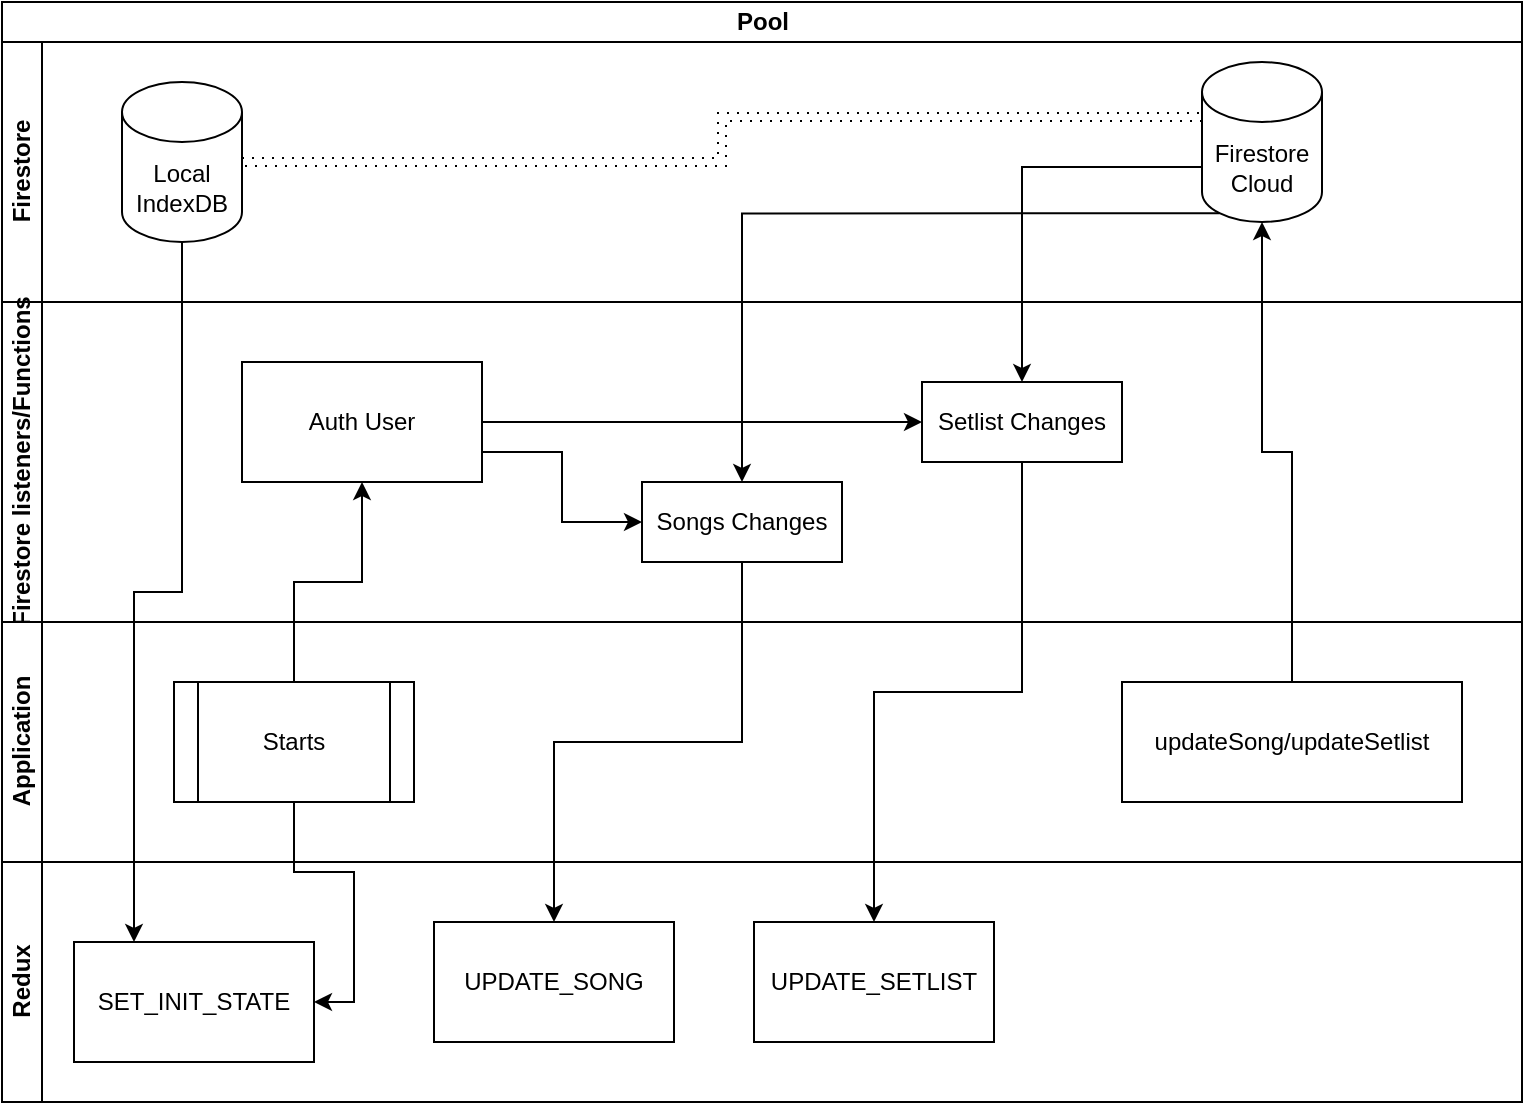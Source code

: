 <mxfile version="13.7.6" type="github">
  <diagram id="C5RBs43oDa-KdzZeNtuy" name="Page-1">
    <mxGraphModel dx="1422" dy="745" grid="1" gridSize="10" guides="1" tooltips="1" connect="1" arrows="1" fold="1" page="1" pageScale="1" pageWidth="827" pageHeight="1169" math="0" shadow="0">
      <root>
        <mxCell id="WIyWlLk6GJQsqaUBKTNV-0" />
        <mxCell id="WIyWlLk6GJQsqaUBKTNV-1" parent="WIyWlLk6GJQsqaUBKTNV-0" />
        <mxCell id="CNceloM9hNiz_6qwrB2_-0" value="Pool" style="swimlane;html=1;childLayout=stackLayout;resizeParent=1;resizeParentMax=0;horizontal=1;startSize=20;horizontalStack=0;" vertex="1" parent="WIyWlLk6GJQsqaUBKTNV-1">
          <mxGeometry x="20" y="40" width="760" height="550" as="geometry" />
        </mxCell>
        <mxCell id="CNceloM9hNiz_6qwrB2_-1" value="Firestore" style="swimlane;html=1;startSize=20;horizontal=0;" vertex="1" parent="CNceloM9hNiz_6qwrB2_-0">
          <mxGeometry y="20" width="760" height="130" as="geometry" />
        </mxCell>
        <mxCell id="CNceloM9hNiz_6qwrB2_-27" style="edgeStyle=orthogonalEdgeStyle;rounded=0;orthogonalLoop=1;jettySize=auto;html=1;exitX=1;exitY=0.5;exitDx=0;exitDy=0;exitPerimeter=0;entryX=0;entryY=0;entryDx=0;entryDy=27.5;entryPerimeter=0;dashed=1;dashPattern=1 4;shape=link;" edge="1" parent="CNceloM9hNiz_6qwrB2_-1" source="CNceloM9hNiz_6qwrB2_-5" target="CNceloM9hNiz_6qwrB2_-21">
          <mxGeometry relative="1" as="geometry" />
        </mxCell>
        <mxCell id="CNceloM9hNiz_6qwrB2_-21" value="Firestore Cloud" style="shape=cylinder3;whiteSpace=wrap;html=1;boundedLbl=1;backgroundOutline=1;size=15;" vertex="1" parent="CNceloM9hNiz_6qwrB2_-1">
          <mxGeometry x="600" y="10" width="60" height="80" as="geometry" />
        </mxCell>
        <mxCell id="CNceloM9hNiz_6qwrB2_-5" value="Local IndexDB" style="shape=cylinder3;whiteSpace=wrap;html=1;boundedLbl=1;backgroundOutline=1;size=15;" vertex="1" parent="CNceloM9hNiz_6qwrB2_-1">
          <mxGeometry x="60" y="20" width="60" height="80" as="geometry" />
        </mxCell>
        <mxCell id="CNceloM9hNiz_6qwrB2_-2" value="Firestore listeners/Functions" style="swimlane;html=1;startSize=20;horizontal=0;" vertex="1" parent="CNceloM9hNiz_6qwrB2_-0">
          <mxGeometry y="150" width="760" height="160" as="geometry" />
        </mxCell>
        <mxCell id="CNceloM9hNiz_6qwrB2_-15" style="edgeStyle=orthogonalEdgeStyle;rounded=0;orthogonalLoop=1;jettySize=auto;html=1;exitX=1;exitY=0.75;exitDx=0;exitDy=0;entryX=0;entryY=0.5;entryDx=0;entryDy=0;" edge="1" parent="CNceloM9hNiz_6qwrB2_-2" source="CNceloM9hNiz_6qwrB2_-10" target="CNceloM9hNiz_6qwrB2_-14">
          <mxGeometry relative="1" as="geometry" />
        </mxCell>
        <mxCell id="CNceloM9hNiz_6qwrB2_-13" value="" style="edgeStyle=orthogonalEdgeStyle;rounded=0;orthogonalLoop=1;jettySize=auto;html=1;" edge="1" parent="CNceloM9hNiz_6qwrB2_-2" source="CNceloM9hNiz_6qwrB2_-10" target="CNceloM9hNiz_6qwrB2_-12">
          <mxGeometry relative="1" as="geometry" />
        </mxCell>
        <mxCell id="CNceloM9hNiz_6qwrB2_-12" value="Setlist Changes" style="rounded=0;whiteSpace=wrap;html=1;" vertex="1" parent="CNceloM9hNiz_6qwrB2_-2">
          <mxGeometry x="460" y="40" width="100" height="40" as="geometry" />
        </mxCell>
        <mxCell id="CNceloM9hNiz_6qwrB2_-10" value="Auth User" style="rounded=0;whiteSpace=wrap;html=1;" vertex="1" parent="CNceloM9hNiz_6qwrB2_-2">
          <mxGeometry x="120" y="30" width="120" height="60" as="geometry" />
        </mxCell>
        <mxCell id="CNceloM9hNiz_6qwrB2_-14" value="Songs Changes" style="rounded=0;whiteSpace=wrap;html=1;" vertex="1" parent="CNceloM9hNiz_6qwrB2_-2">
          <mxGeometry x="320" y="90" width="100" height="40" as="geometry" />
        </mxCell>
        <mxCell id="CNceloM9hNiz_6qwrB2_-6" value="Application" style="swimlane;html=1;startSize=20;horizontal=0;" vertex="1" parent="CNceloM9hNiz_6qwrB2_-0">
          <mxGeometry y="310" width="760" height="120" as="geometry" />
        </mxCell>
        <mxCell id="CNceloM9hNiz_6qwrB2_-7" value="Starts" style="shape=process;whiteSpace=wrap;html=1;backgroundOutline=1;" vertex="1" parent="CNceloM9hNiz_6qwrB2_-6">
          <mxGeometry x="86" y="30" width="120" height="60" as="geometry" />
        </mxCell>
        <mxCell id="CNceloM9hNiz_6qwrB2_-20" value="updateSong/updateSetlist" style="rounded=0;whiteSpace=wrap;html=1;" vertex="1" parent="CNceloM9hNiz_6qwrB2_-6">
          <mxGeometry x="560" y="30" width="170" height="60" as="geometry" />
        </mxCell>
        <mxCell id="CNceloM9hNiz_6qwrB2_-3" value="Redux" style="swimlane;html=1;startSize=20;horizontal=0;" vertex="1" parent="CNceloM9hNiz_6qwrB2_-0">
          <mxGeometry y="430" width="760" height="120" as="geometry" />
        </mxCell>
        <mxCell id="CNceloM9hNiz_6qwrB2_-16" value="UPDATE_SONG" style="rounded=0;whiteSpace=wrap;html=1;" vertex="1" parent="CNceloM9hNiz_6qwrB2_-3">
          <mxGeometry x="216" y="30" width="120" height="60" as="geometry" />
        </mxCell>
        <mxCell id="CNceloM9hNiz_6qwrB2_-18" value="UPDATE_SETLIST" style="rounded=0;whiteSpace=wrap;html=1;" vertex="1" parent="CNceloM9hNiz_6qwrB2_-3">
          <mxGeometry x="376" y="30" width="120" height="60" as="geometry" />
        </mxCell>
        <mxCell id="CNceloM9hNiz_6qwrB2_-4" value="SET_INIT_STATE" style="rounded=0;whiteSpace=wrap;html=1;" vertex="1" parent="CNceloM9hNiz_6qwrB2_-3">
          <mxGeometry x="36" y="40" width="120" height="60" as="geometry" />
        </mxCell>
        <mxCell id="CNceloM9hNiz_6qwrB2_-8" style="edgeStyle=orthogonalEdgeStyle;rounded=0;orthogonalLoop=1;jettySize=auto;html=1;entryX=1;entryY=0.5;entryDx=0;entryDy=0;" edge="1" parent="CNceloM9hNiz_6qwrB2_-0" source="CNceloM9hNiz_6qwrB2_-7" target="CNceloM9hNiz_6qwrB2_-4">
          <mxGeometry relative="1" as="geometry" />
        </mxCell>
        <mxCell id="CNceloM9hNiz_6qwrB2_-9" style="edgeStyle=orthogonalEdgeStyle;rounded=0;orthogonalLoop=1;jettySize=auto;html=1;entryX=0.25;entryY=0;entryDx=0;entryDy=0;" edge="1" parent="CNceloM9hNiz_6qwrB2_-0" source="CNceloM9hNiz_6qwrB2_-5" target="CNceloM9hNiz_6qwrB2_-4">
          <mxGeometry relative="1" as="geometry" />
        </mxCell>
        <mxCell id="CNceloM9hNiz_6qwrB2_-11" style="edgeStyle=orthogonalEdgeStyle;rounded=0;orthogonalLoop=1;jettySize=auto;html=1;" edge="1" parent="CNceloM9hNiz_6qwrB2_-0" source="CNceloM9hNiz_6qwrB2_-7" target="CNceloM9hNiz_6qwrB2_-10">
          <mxGeometry relative="1" as="geometry" />
        </mxCell>
        <mxCell id="CNceloM9hNiz_6qwrB2_-17" style="edgeStyle=orthogonalEdgeStyle;rounded=0;orthogonalLoop=1;jettySize=auto;html=1;" edge="1" parent="CNceloM9hNiz_6qwrB2_-0" source="CNceloM9hNiz_6qwrB2_-14" target="CNceloM9hNiz_6qwrB2_-16">
          <mxGeometry relative="1" as="geometry" />
        </mxCell>
        <mxCell id="CNceloM9hNiz_6qwrB2_-19" style="edgeStyle=orthogonalEdgeStyle;rounded=0;orthogonalLoop=1;jettySize=auto;html=1;exitX=0.5;exitY=1;exitDx=0;exitDy=0;" edge="1" parent="CNceloM9hNiz_6qwrB2_-0" source="CNceloM9hNiz_6qwrB2_-12" target="CNceloM9hNiz_6qwrB2_-18">
          <mxGeometry relative="1" as="geometry" />
        </mxCell>
        <mxCell id="CNceloM9hNiz_6qwrB2_-22" style="edgeStyle=orthogonalEdgeStyle;rounded=0;orthogonalLoop=1;jettySize=auto;html=1;" edge="1" parent="CNceloM9hNiz_6qwrB2_-0" source="CNceloM9hNiz_6qwrB2_-20" target="CNceloM9hNiz_6qwrB2_-21">
          <mxGeometry relative="1" as="geometry" />
        </mxCell>
        <mxCell id="CNceloM9hNiz_6qwrB2_-24" style="edgeStyle=orthogonalEdgeStyle;rounded=0;orthogonalLoop=1;jettySize=auto;html=1;exitX=0.145;exitY=1;exitDx=0;exitDy=-4.35;exitPerimeter=0;" edge="1" parent="CNceloM9hNiz_6qwrB2_-0" source="CNceloM9hNiz_6qwrB2_-21" target="CNceloM9hNiz_6qwrB2_-14">
          <mxGeometry relative="1" as="geometry" />
        </mxCell>
        <mxCell id="CNceloM9hNiz_6qwrB2_-25" style="edgeStyle=orthogonalEdgeStyle;rounded=0;orthogonalLoop=1;jettySize=auto;html=1;exitX=0;exitY=0;exitDx=0;exitDy=52.5;exitPerimeter=0;" edge="1" parent="CNceloM9hNiz_6qwrB2_-0" source="CNceloM9hNiz_6qwrB2_-21" target="CNceloM9hNiz_6qwrB2_-12">
          <mxGeometry relative="1" as="geometry" />
        </mxCell>
      </root>
    </mxGraphModel>
  </diagram>
</mxfile>
